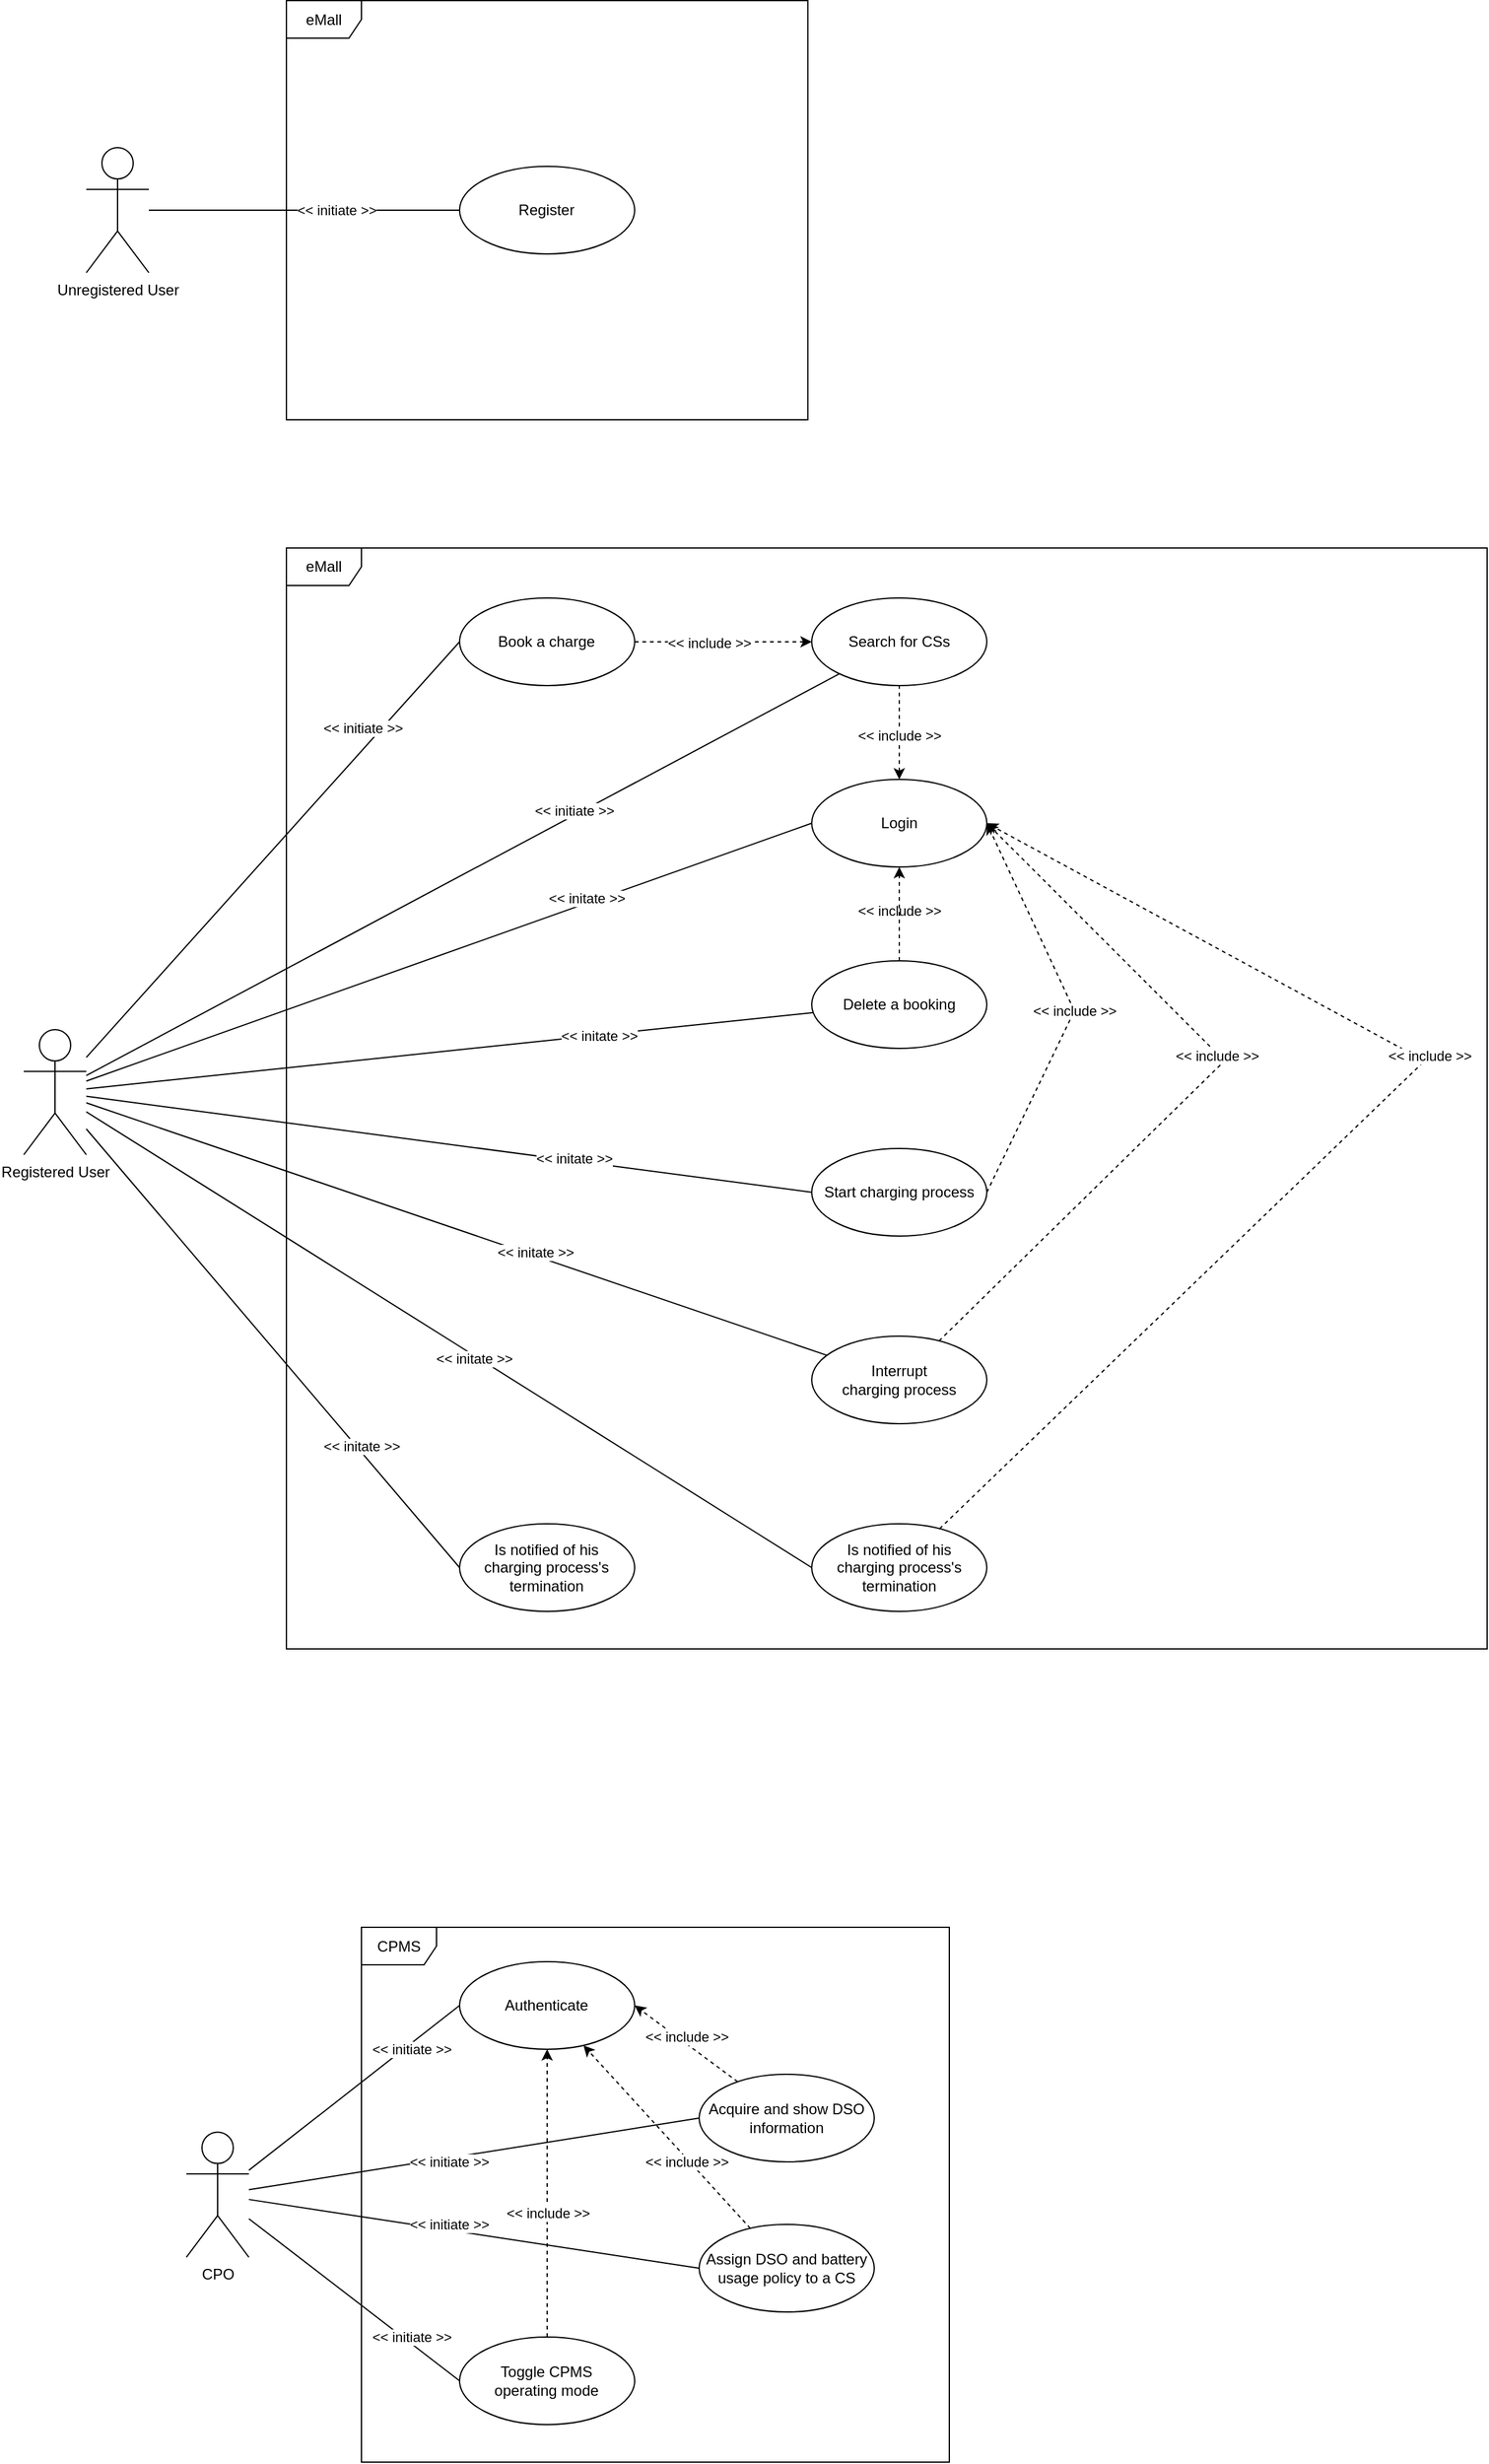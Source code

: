 <mxfile version="20.5.3" type="device"><diagram id="VmkJ4ec9ErnD-Jqvrn5z" name="Pagina-1"><mxGraphModel dx="2062" dy="1112" grid="1" gridSize="10" guides="1" tooltips="1" connect="1" arrows="1" fold="1" page="1" pageScale="1" pageWidth="4681" pageHeight="3300" math="0" shadow="0"><root><mxCell id="0"/><mxCell id="1" parent="0"/><mxCell id="TpdDOl2EQPHDTydbIzFz-64" value="CPMS" style="shape=umlFrame;whiteSpace=wrap;html=1;" vertex="1" parent="1"><mxGeometry x="530" y="1732.5" width="470" height="427.5" as="geometry"/></mxCell><mxCell id="TpdDOl2EQPHDTydbIzFz-1" value="eMall" style="shape=umlFrame;whiteSpace=wrap;html=1;" vertex="1" parent="1"><mxGeometry x="470" y="192.5" width="416.89" height="335" as="geometry"/></mxCell><mxCell id="TpdDOl2EQPHDTydbIzFz-6" style="rounded=0;orthogonalLoop=1;jettySize=auto;html=1;endArrow=none;endFill=0;" edge="1" parent="1" source="TpdDOl2EQPHDTydbIzFz-2" target="TpdDOl2EQPHDTydbIzFz-4"><mxGeometry relative="1" as="geometry"/></mxCell><mxCell id="TpdDOl2EQPHDTydbIzFz-7" value="&amp;lt;&amp;lt; initiate &amp;gt;&amp;gt;" style="edgeLabel;html=1;align=center;verticalAlign=middle;resizable=0;points=[];" vertex="1" connectable="0" parent="TpdDOl2EQPHDTydbIzFz-6"><mxGeometry x="0.106" relative="1" as="geometry"><mxPoint x="12" as="offset"/></mxGeometry></mxCell><mxCell id="TpdDOl2EQPHDTydbIzFz-2" value="Unregistered User" style="shape=umlActor;verticalLabelPosition=bottom;verticalAlign=top;html=1;" vertex="1" parent="1"><mxGeometry x="310" y="310" width="50" height="100" as="geometry"/></mxCell><mxCell id="TpdDOl2EQPHDTydbIzFz-4" value="Register" style="ellipse;whiteSpace=wrap;html=1;" vertex="1" parent="1"><mxGeometry x="608.45" y="325" width="140" height="70" as="geometry"/></mxCell><mxCell id="TpdDOl2EQPHDTydbIzFz-8" value="eMall" style="shape=umlFrame;whiteSpace=wrap;html=1;" vertex="1" parent="1"><mxGeometry x="470" y="630" width="960" height="880" as="geometry"/></mxCell><mxCell id="TpdDOl2EQPHDTydbIzFz-9" style="rounded=0;orthogonalLoop=1;jettySize=auto;html=1;endArrow=none;endFill=0;" edge="1" parent="1" source="TpdDOl2EQPHDTydbIzFz-11" target="TpdDOl2EQPHDTydbIzFz-12"><mxGeometry relative="1" as="geometry"/></mxCell><mxCell id="TpdDOl2EQPHDTydbIzFz-10" value="&amp;lt;&amp;lt; initiate &amp;gt;&amp;gt;" style="edgeLabel;html=1;align=center;verticalAlign=middle;resizable=0;points=[];" vertex="1" connectable="0" parent="TpdDOl2EQPHDTydbIzFz-9"><mxGeometry x="0.106" relative="1" as="geometry"><mxPoint x="57" y="-34" as="offset"/></mxGeometry></mxCell><mxCell id="TpdDOl2EQPHDTydbIzFz-23" style="edgeStyle=none;rounded=0;orthogonalLoop=1;jettySize=auto;html=1;entryX=0;entryY=0.5;entryDx=0;entryDy=0;endArrow=none;endFill=0;" edge="1" parent="1" source="TpdDOl2EQPHDTydbIzFz-11" target="TpdDOl2EQPHDTydbIzFz-13"><mxGeometry relative="1" as="geometry"/></mxCell><mxCell id="TpdDOl2EQPHDTydbIzFz-24" value="&amp;lt;&amp;lt; initiate &amp;gt;&amp;gt;" style="edgeLabel;html=1;align=center;verticalAlign=middle;resizable=0;points=[];" vertex="1" connectable="0" parent="TpdDOl2EQPHDTydbIzFz-23"><mxGeometry x="0.129" relative="1" as="geometry"><mxPoint x="52" y="-76" as="offset"/></mxGeometry></mxCell><mxCell id="TpdDOl2EQPHDTydbIzFz-26" style="edgeStyle=none;rounded=0;orthogonalLoop=1;jettySize=auto;html=1;entryX=0;entryY=0.5;entryDx=0;entryDy=0;startArrow=none;startFill=0;endArrow=none;endFill=0;" edge="1" parent="1" source="TpdDOl2EQPHDTydbIzFz-11" target="TpdDOl2EQPHDTydbIzFz-25"><mxGeometry relative="1" as="geometry"/></mxCell><mxCell id="TpdDOl2EQPHDTydbIzFz-35" style="edgeStyle=none;rounded=0;orthogonalLoop=1;jettySize=auto;html=1;entryX=0.019;entryY=0.589;entryDx=0;entryDy=0;entryPerimeter=0;startArrow=none;startFill=0;endArrow=none;endFill=0;" edge="1" parent="1" source="TpdDOl2EQPHDTydbIzFz-11" target="TpdDOl2EQPHDTydbIzFz-34"><mxGeometry relative="1" as="geometry"/></mxCell><mxCell id="TpdDOl2EQPHDTydbIzFz-40" style="edgeStyle=none;rounded=0;orthogonalLoop=1;jettySize=auto;html=1;entryX=0;entryY=0.5;entryDx=0;entryDy=0;startArrow=none;startFill=0;endArrow=none;endFill=0;" edge="1" parent="1" source="TpdDOl2EQPHDTydbIzFz-11" target="TpdDOl2EQPHDTydbIzFz-39"><mxGeometry relative="1" as="geometry"/></mxCell><mxCell id="TpdDOl2EQPHDTydbIzFz-51" style="edgeStyle=none;rounded=0;orthogonalLoop=1;jettySize=auto;html=1;entryX=0;entryY=0.5;entryDx=0;entryDy=0;startArrow=none;startFill=0;endArrow=none;endFill=0;" edge="1" parent="1" source="TpdDOl2EQPHDTydbIzFz-11" target="TpdDOl2EQPHDTydbIzFz-50"><mxGeometry relative="1" as="geometry"/></mxCell><mxCell id="TpdDOl2EQPHDTydbIzFz-57" style="edgeStyle=none;rounded=0;orthogonalLoop=1;jettySize=auto;html=1;entryX=0;entryY=0.5;entryDx=0;entryDy=0;startArrow=none;startFill=0;endArrow=none;endFill=0;" edge="1" parent="1" source="TpdDOl2EQPHDTydbIzFz-11" target="TpdDOl2EQPHDTydbIzFz-56"><mxGeometry relative="1" as="geometry"/></mxCell><mxCell id="TpdDOl2EQPHDTydbIzFz-11" value="Registered User" style="shape=umlActor;verticalLabelPosition=bottom;verticalAlign=top;html=1;" vertex="1" parent="1"><mxGeometry x="260" y="1015" width="50" height="100" as="geometry"/></mxCell><mxCell id="TpdDOl2EQPHDTydbIzFz-21" style="rounded=0;orthogonalLoop=1;jettySize=auto;html=1;endArrow=none;endFill=0;startArrow=classic;startFill=1;dashed=1;" edge="1" parent="1" source="TpdDOl2EQPHDTydbIzFz-12" target="TpdDOl2EQPHDTydbIzFz-13"><mxGeometry relative="1" as="geometry"/></mxCell><mxCell id="TpdDOl2EQPHDTydbIzFz-22" value="&amp;lt;&amp;lt; include &amp;gt;&amp;gt;" style="edgeLabel;html=1;align=center;verticalAlign=middle;resizable=0;points=[];" vertex="1" connectable="0" parent="TpdDOl2EQPHDTydbIzFz-21"><mxGeometry x="0.161" y="1" relative="1" as="geometry"><mxPoint as="offset"/></mxGeometry></mxCell><mxCell id="TpdDOl2EQPHDTydbIzFz-12" value="Search for CSs" style="ellipse;whiteSpace=wrap;html=1;" vertex="1" parent="1"><mxGeometry x="890" y="670" width="140" height="70" as="geometry"/></mxCell><mxCell id="TpdDOl2EQPHDTydbIzFz-13" value="Book a charge" style="ellipse;whiteSpace=wrap;html=1;" vertex="1" parent="1"><mxGeometry x="608.45" y="670" width="140" height="70" as="geometry"/></mxCell><mxCell id="TpdDOl2EQPHDTydbIzFz-28" style="edgeStyle=none;rounded=0;orthogonalLoop=1;jettySize=auto;html=1;dashed=1;startArrow=classic;startFill=1;endArrow=none;endFill=0;" edge="1" parent="1" source="TpdDOl2EQPHDTydbIzFz-25" target="TpdDOl2EQPHDTydbIzFz-12"><mxGeometry relative="1" as="geometry"/></mxCell><mxCell id="TpdDOl2EQPHDTydbIzFz-25" value="Login" style="ellipse;whiteSpace=wrap;html=1;" vertex="1" parent="1"><mxGeometry x="890" y="815" width="140" height="70" as="geometry"/></mxCell><mxCell id="TpdDOl2EQPHDTydbIzFz-31" value="&amp;lt;&amp;lt; include &amp;gt;&amp;gt;" style="edgeLabel;html=1;align=center;verticalAlign=middle;resizable=0;points=[];" vertex="1" connectable="0" parent="1"><mxGeometry x="960" y="920.003" as="geometry"/></mxCell><mxCell id="TpdDOl2EQPHDTydbIzFz-36" style="edgeStyle=none;rounded=0;orthogonalLoop=1;jettySize=auto;html=1;startArrow=none;startFill=0;endArrow=classic;endFill=1;dashed=1;" edge="1" parent="1" source="TpdDOl2EQPHDTydbIzFz-34" target="TpdDOl2EQPHDTydbIzFz-25"><mxGeometry relative="1" as="geometry"/></mxCell><mxCell id="TpdDOl2EQPHDTydbIzFz-34" value="Delete a booking" style="ellipse;whiteSpace=wrap;html=1;" vertex="1" parent="1"><mxGeometry x="890" y="960" width="140" height="70" as="geometry"/></mxCell><mxCell id="TpdDOl2EQPHDTydbIzFz-37" value="&amp;lt;&amp;lt; include &amp;gt;&amp;gt;" style="edgeLabel;html=1;align=center;verticalAlign=middle;resizable=0;points=[];" vertex="1" connectable="0" parent="1"><mxGeometry x="960" y="780.003" as="geometry"/></mxCell><mxCell id="TpdDOl2EQPHDTydbIzFz-38" value="&amp;lt;&amp;lt; initate &amp;gt;&amp;gt;" style="edgeLabel;html=1;align=center;verticalAlign=middle;resizable=0;points=[];" vertex="1" connectable="0" parent="1"><mxGeometry x="720.0" y="1020.002" as="geometry"/></mxCell><mxCell id="TpdDOl2EQPHDTydbIzFz-41" style="edgeStyle=none;rounded=0;orthogonalLoop=1;jettySize=auto;html=1;entryX=1;entryY=0.5;entryDx=0;entryDy=0;dashed=1;startArrow=none;startFill=0;endArrow=classic;endFill=1;exitX=1;exitY=0.5;exitDx=0;exitDy=0;" edge="1" parent="1" source="TpdDOl2EQPHDTydbIzFz-39" target="TpdDOl2EQPHDTydbIzFz-25"><mxGeometry relative="1" as="geometry"><Array as="points"><mxPoint x="1100" y="1000"/></Array></mxGeometry></mxCell><mxCell id="TpdDOl2EQPHDTydbIzFz-39" value="Start charging process" style="ellipse;whiteSpace=wrap;html=1;" vertex="1" parent="1"><mxGeometry x="890" y="1110" width="140" height="70" as="geometry"/></mxCell><mxCell id="TpdDOl2EQPHDTydbIzFz-42" value="&amp;lt;&amp;lt; initate &amp;gt;&amp;gt;" style="edgeLabel;html=1;align=center;verticalAlign=middle;resizable=0;points=[];" vertex="1" connectable="0" parent="1"><mxGeometry x="710.0" y="910.002" as="geometry"/></mxCell><mxCell id="TpdDOl2EQPHDTydbIzFz-44" value="&amp;lt;&amp;lt; include &amp;gt;&amp;gt;" style="edgeLabel;html=1;align=center;verticalAlign=middle;resizable=0;points=[];" vertex="1" connectable="0" parent="1"><mxGeometry x="1100" y="1000.003" as="geometry"/></mxCell><mxCell id="TpdDOl2EQPHDTydbIzFz-46" style="edgeStyle=none;rounded=0;orthogonalLoop=1;jettySize=auto;html=1;startArrow=none;startFill=0;endArrow=none;endFill=0;" edge="1" parent="1" source="TpdDOl2EQPHDTydbIzFz-45" target="TpdDOl2EQPHDTydbIzFz-11"><mxGeometry relative="1" as="geometry"/></mxCell><mxCell id="TpdDOl2EQPHDTydbIzFz-48" style="edgeStyle=none;rounded=0;orthogonalLoop=1;jettySize=auto;html=1;entryX=1;entryY=0.5;entryDx=0;entryDy=0;startArrow=none;startFill=0;endArrow=classic;endFill=1;dashed=1;" edge="1" parent="1" source="TpdDOl2EQPHDTydbIzFz-45" target="TpdDOl2EQPHDTydbIzFz-25"><mxGeometry relative="1" as="geometry"><Array as="points"><mxPoint x="1220" y="1040"/></Array></mxGeometry></mxCell><mxCell id="TpdDOl2EQPHDTydbIzFz-45" value="&lt;div&gt;Interrupt&lt;/div&gt;&lt;div&gt;charging process&lt;br&gt;&lt;/div&gt;" style="ellipse;whiteSpace=wrap;html=1;" vertex="1" parent="1"><mxGeometry x="890" y="1260" width="140" height="70" as="geometry"/></mxCell><mxCell id="TpdDOl2EQPHDTydbIzFz-47" value="&amp;lt;&amp;lt; initate &amp;gt;&amp;gt;" style="edgeLabel;html=1;align=center;verticalAlign=middle;resizable=0;points=[];" vertex="1" connectable="0" parent="1"><mxGeometry x="710.0" y="1070.002" as="geometry"><mxPoint x="-10" y="48" as="offset"/></mxGeometry></mxCell><mxCell id="TpdDOl2EQPHDTydbIzFz-49" value="&amp;lt;&amp;lt; include &amp;gt;&amp;gt;" style="edgeLabel;html=1;align=center;verticalAlign=middle;resizable=0;points=[];" vertex="1" connectable="0" parent="1"><mxGeometry x="1110" y="1010.003" as="geometry"><mxPoint x="104" y="26" as="offset"/></mxGeometry></mxCell><mxCell id="TpdDOl2EQPHDTydbIzFz-53" style="edgeStyle=none;rounded=0;orthogonalLoop=1;jettySize=auto;html=1;entryX=1;entryY=0.5;entryDx=0;entryDy=0;startArrow=none;startFill=0;endArrow=classic;endFill=1;dashed=1;" edge="1" parent="1" source="TpdDOl2EQPHDTydbIzFz-50" target="TpdDOl2EQPHDTydbIzFz-25"><mxGeometry relative="1" as="geometry"><Array as="points"><mxPoint x="1380" y="1040"/></Array></mxGeometry></mxCell><mxCell id="TpdDOl2EQPHDTydbIzFz-50" value="&lt;div&gt;Is notified of his&lt;/div&gt;&lt;div&gt;charging process's&lt;/div&gt;&lt;div&gt;termination&lt;br&gt;&lt;/div&gt;" style="ellipse;whiteSpace=wrap;html=1;" vertex="1" parent="1"><mxGeometry x="890" y="1410" width="140" height="70" as="geometry"/></mxCell><mxCell id="TpdDOl2EQPHDTydbIzFz-54" value="&amp;lt;&amp;lt; include &amp;gt;&amp;gt;" style="edgeLabel;html=1;align=center;verticalAlign=middle;resizable=0;points=[];" vertex="1" connectable="0" parent="1"><mxGeometry x="1280" y="1010.003" as="geometry"><mxPoint x="104" y="26" as="offset"/></mxGeometry></mxCell><mxCell id="TpdDOl2EQPHDTydbIzFz-55" value="&amp;lt;&amp;lt; initate &amp;gt;&amp;gt;" style="edgeLabel;html=1;align=center;verticalAlign=middle;resizable=0;points=[];" vertex="1" connectable="0" parent="1"><mxGeometry x="678.45" y="1145.002" as="geometry"><mxPoint x="-10" y="48" as="offset"/></mxGeometry></mxCell><mxCell id="TpdDOl2EQPHDTydbIzFz-56" value="&lt;div&gt;Is notified of his&lt;/div&gt;&lt;div&gt;charging process's&lt;/div&gt;&lt;div&gt;termination&lt;br&gt;&lt;/div&gt;" style="ellipse;whiteSpace=wrap;html=1;" vertex="1" parent="1"><mxGeometry x="608.45" y="1410" width="140" height="70" as="geometry"/></mxCell><mxCell id="TpdDOl2EQPHDTydbIzFz-58" value="&amp;lt;&amp;lt; initate &amp;gt;&amp;gt;" style="edgeLabel;html=1;align=center;verticalAlign=middle;resizable=0;points=[];" vertex="1" connectable="0" parent="1"><mxGeometry x="630.0" y="1230.002" as="geometry"><mxPoint x="-10" y="48" as="offset"/></mxGeometry></mxCell><mxCell id="TpdDOl2EQPHDTydbIzFz-59" value="&amp;lt;&amp;lt; initate &amp;gt;&amp;gt;" style="edgeLabel;html=1;align=center;verticalAlign=middle;resizable=0;points=[];" vertex="1" connectable="0" parent="1"><mxGeometry x="540.0" y="1300.002" as="geometry"><mxPoint x="-10" y="48" as="offset"/></mxGeometry></mxCell><mxCell id="TpdDOl2EQPHDTydbIzFz-69" style="edgeStyle=none;rounded=0;orthogonalLoop=1;jettySize=auto;html=1;entryX=0;entryY=0.5;entryDx=0;entryDy=0;startArrow=none;startFill=0;endArrow=none;endFill=0;" edge="1" parent="1" source="TpdDOl2EQPHDTydbIzFz-63" target="TpdDOl2EQPHDTydbIzFz-67"><mxGeometry relative="1" as="geometry"/></mxCell><mxCell id="TpdDOl2EQPHDTydbIzFz-82" value="&amp;lt;&amp;lt; initiate &amp;gt;&amp;gt;" style="edgeLabel;html=1;align=center;verticalAlign=middle;resizable=0;points=[];" vertex="1" connectable="0" parent="TpdDOl2EQPHDTydbIzFz-69"><mxGeometry x="-0.158" y="-1" relative="1" as="geometry"><mxPoint x="58" y="-42" as="offset"/></mxGeometry></mxCell><mxCell id="TpdDOl2EQPHDTydbIzFz-71" style="edgeStyle=none;rounded=0;orthogonalLoop=1;jettySize=auto;html=1;entryX=0;entryY=0.5;entryDx=0;entryDy=0;startArrow=none;startFill=0;endArrow=none;endFill=0;" edge="1" parent="1" source="TpdDOl2EQPHDTydbIzFz-63" target="TpdDOl2EQPHDTydbIzFz-70"><mxGeometry relative="1" as="geometry"/></mxCell><mxCell id="TpdDOl2EQPHDTydbIzFz-76" style="edgeStyle=none;rounded=0;orthogonalLoop=1;jettySize=auto;html=1;entryX=0;entryY=0.5;entryDx=0;entryDy=0;startArrow=none;startFill=0;endArrow=none;endFill=0;" edge="1" parent="1" source="TpdDOl2EQPHDTydbIzFz-63" target="TpdDOl2EQPHDTydbIzFz-75"><mxGeometry relative="1" as="geometry"/></mxCell><mxCell id="TpdDOl2EQPHDTydbIzFz-79" style="edgeStyle=none;rounded=0;orthogonalLoop=1;jettySize=auto;html=1;entryX=0;entryY=0.5;entryDx=0;entryDy=0;startArrow=none;startFill=0;endArrow=none;endFill=0;" edge="1" parent="1" source="TpdDOl2EQPHDTydbIzFz-63" target="TpdDOl2EQPHDTydbIzFz-78"><mxGeometry relative="1" as="geometry"/></mxCell><mxCell id="TpdDOl2EQPHDTydbIzFz-63" value="CPO" style="shape=umlActor;verticalLabelPosition=bottom;verticalAlign=top;html=1;" vertex="1" parent="1"><mxGeometry x="390" y="1896.25" width="50" height="100" as="geometry"/></mxCell><mxCell id="TpdDOl2EQPHDTydbIzFz-67" value="Authenticate" style="ellipse;whiteSpace=wrap;html=1;" vertex="1" parent="1"><mxGeometry x="608.45" y="1760" width="140" height="70" as="geometry"/></mxCell><mxCell id="TpdDOl2EQPHDTydbIzFz-74" style="edgeStyle=none;rounded=0;orthogonalLoop=1;jettySize=auto;html=1;entryX=1;entryY=0.5;entryDx=0;entryDy=0;startArrow=none;startFill=0;endArrow=classic;endFill=1;dashed=1;" edge="1" parent="1" source="TpdDOl2EQPHDTydbIzFz-70" target="TpdDOl2EQPHDTydbIzFz-67"><mxGeometry relative="1" as="geometry"/></mxCell><mxCell id="TpdDOl2EQPHDTydbIzFz-70" value="&lt;div&gt;Acquire and show DSO&lt;/div&gt;&lt;div&gt;information&lt;/div&gt;" style="ellipse;whiteSpace=wrap;html=1;" vertex="1" parent="1"><mxGeometry x="800" y="1850" width="140" height="70" as="geometry"/></mxCell><mxCell id="TpdDOl2EQPHDTydbIzFz-77" style="edgeStyle=none;rounded=0;orthogonalLoop=1;jettySize=auto;html=1;startArrow=none;startFill=0;endArrow=classic;endFill=1;dashed=1;" edge="1" parent="1" source="TpdDOl2EQPHDTydbIzFz-75" target="TpdDOl2EQPHDTydbIzFz-67"><mxGeometry relative="1" as="geometry"/></mxCell><mxCell id="TpdDOl2EQPHDTydbIzFz-75" value="Assign DSO and battery usage policy to a CS" style="ellipse;whiteSpace=wrap;html=1;" vertex="1" parent="1"><mxGeometry x="800" y="1970" width="140" height="70" as="geometry"/></mxCell><mxCell id="TpdDOl2EQPHDTydbIzFz-81" style="edgeStyle=none;rounded=0;orthogonalLoop=1;jettySize=auto;html=1;startArrow=none;startFill=0;endArrow=classic;endFill=1;dashed=1;" edge="1" parent="1" source="TpdDOl2EQPHDTydbIzFz-78" target="TpdDOl2EQPHDTydbIzFz-67"><mxGeometry relative="1" as="geometry"/></mxCell><mxCell id="TpdDOl2EQPHDTydbIzFz-86" value="&amp;lt;&amp;lt; include &amp;gt;&amp;gt;" style="edgeLabel;html=1;align=center;verticalAlign=middle;resizable=0;points=[];" vertex="1" connectable="0" parent="TpdDOl2EQPHDTydbIzFz-81"><mxGeometry x="-0.139" relative="1" as="geometry"><mxPoint as="offset"/></mxGeometry></mxCell><mxCell id="TpdDOl2EQPHDTydbIzFz-78" value="&lt;div&gt;Toggle CPMS&lt;/div&gt;&lt;div&gt;operating mode&lt;/div&gt;" style="ellipse;whiteSpace=wrap;html=1;" vertex="1" parent="1"><mxGeometry x="608.45" y="2060" width="140" height="70" as="geometry"/></mxCell><mxCell id="TpdDOl2EQPHDTydbIzFz-83" value="&amp;lt;&amp;lt; initiate &amp;gt;&amp;gt;" style="edgeLabel;html=1;align=center;verticalAlign=middle;resizable=0;points=[];" vertex="1" connectable="0" parent="1"><mxGeometry x="599.997" y="1919.997" as="geometry"/></mxCell><mxCell id="TpdDOl2EQPHDTydbIzFz-84" value="&amp;lt;&amp;lt; initiate &amp;gt;&amp;gt;" style="edgeLabel;html=1;align=center;verticalAlign=middle;resizable=0;points=[];" vertex="1" connectable="0" parent="1"><mxGeometry x="599.997" y="1969.997" as="geometry"/></mxCell><mxCell id="TpdDOl2EQPHDTydbIzFz-85" value="&amp;lt;&amp;lt; initiate &amp;gt;&amp;gt;" style="edgeLabel;html=1;align=center;verticalAlign=middle;resizable=0;points=[];" vertex="1" connectable="0" parent="1"><mxGeometry x="569.997" y="2059.997" as="geometry"/></mxCell><mxCell id="TpdDOl2EQPHDTydbIzFz-87" value="&amp;lt;&amp;lt; include &amp;gt;&amp;gt;" style="edgeLabel;html=1;align=center;verticalAlign=middle;resizable=0;points=[];" vertex="1" connectable="0" parent="1"><mxGeometry x="790.0" y="1920.004" as="geometry"/></mxCell><mxCell id="TpdDOl2EQPHDTydbIzFz-88" value="&amp;lt;&amp;lt; include &amp;gt;&amp;gt;" style="edgeLabel;html=1;align=center;verticalAlign=middle;resizable=0;points=[];" vertex="1" connectable="0" parent="1"><mxGeometry x="790.0" y="1820.004" as="geometry"/></mxCell></root></mxGraphModel></diagram></mxfile>